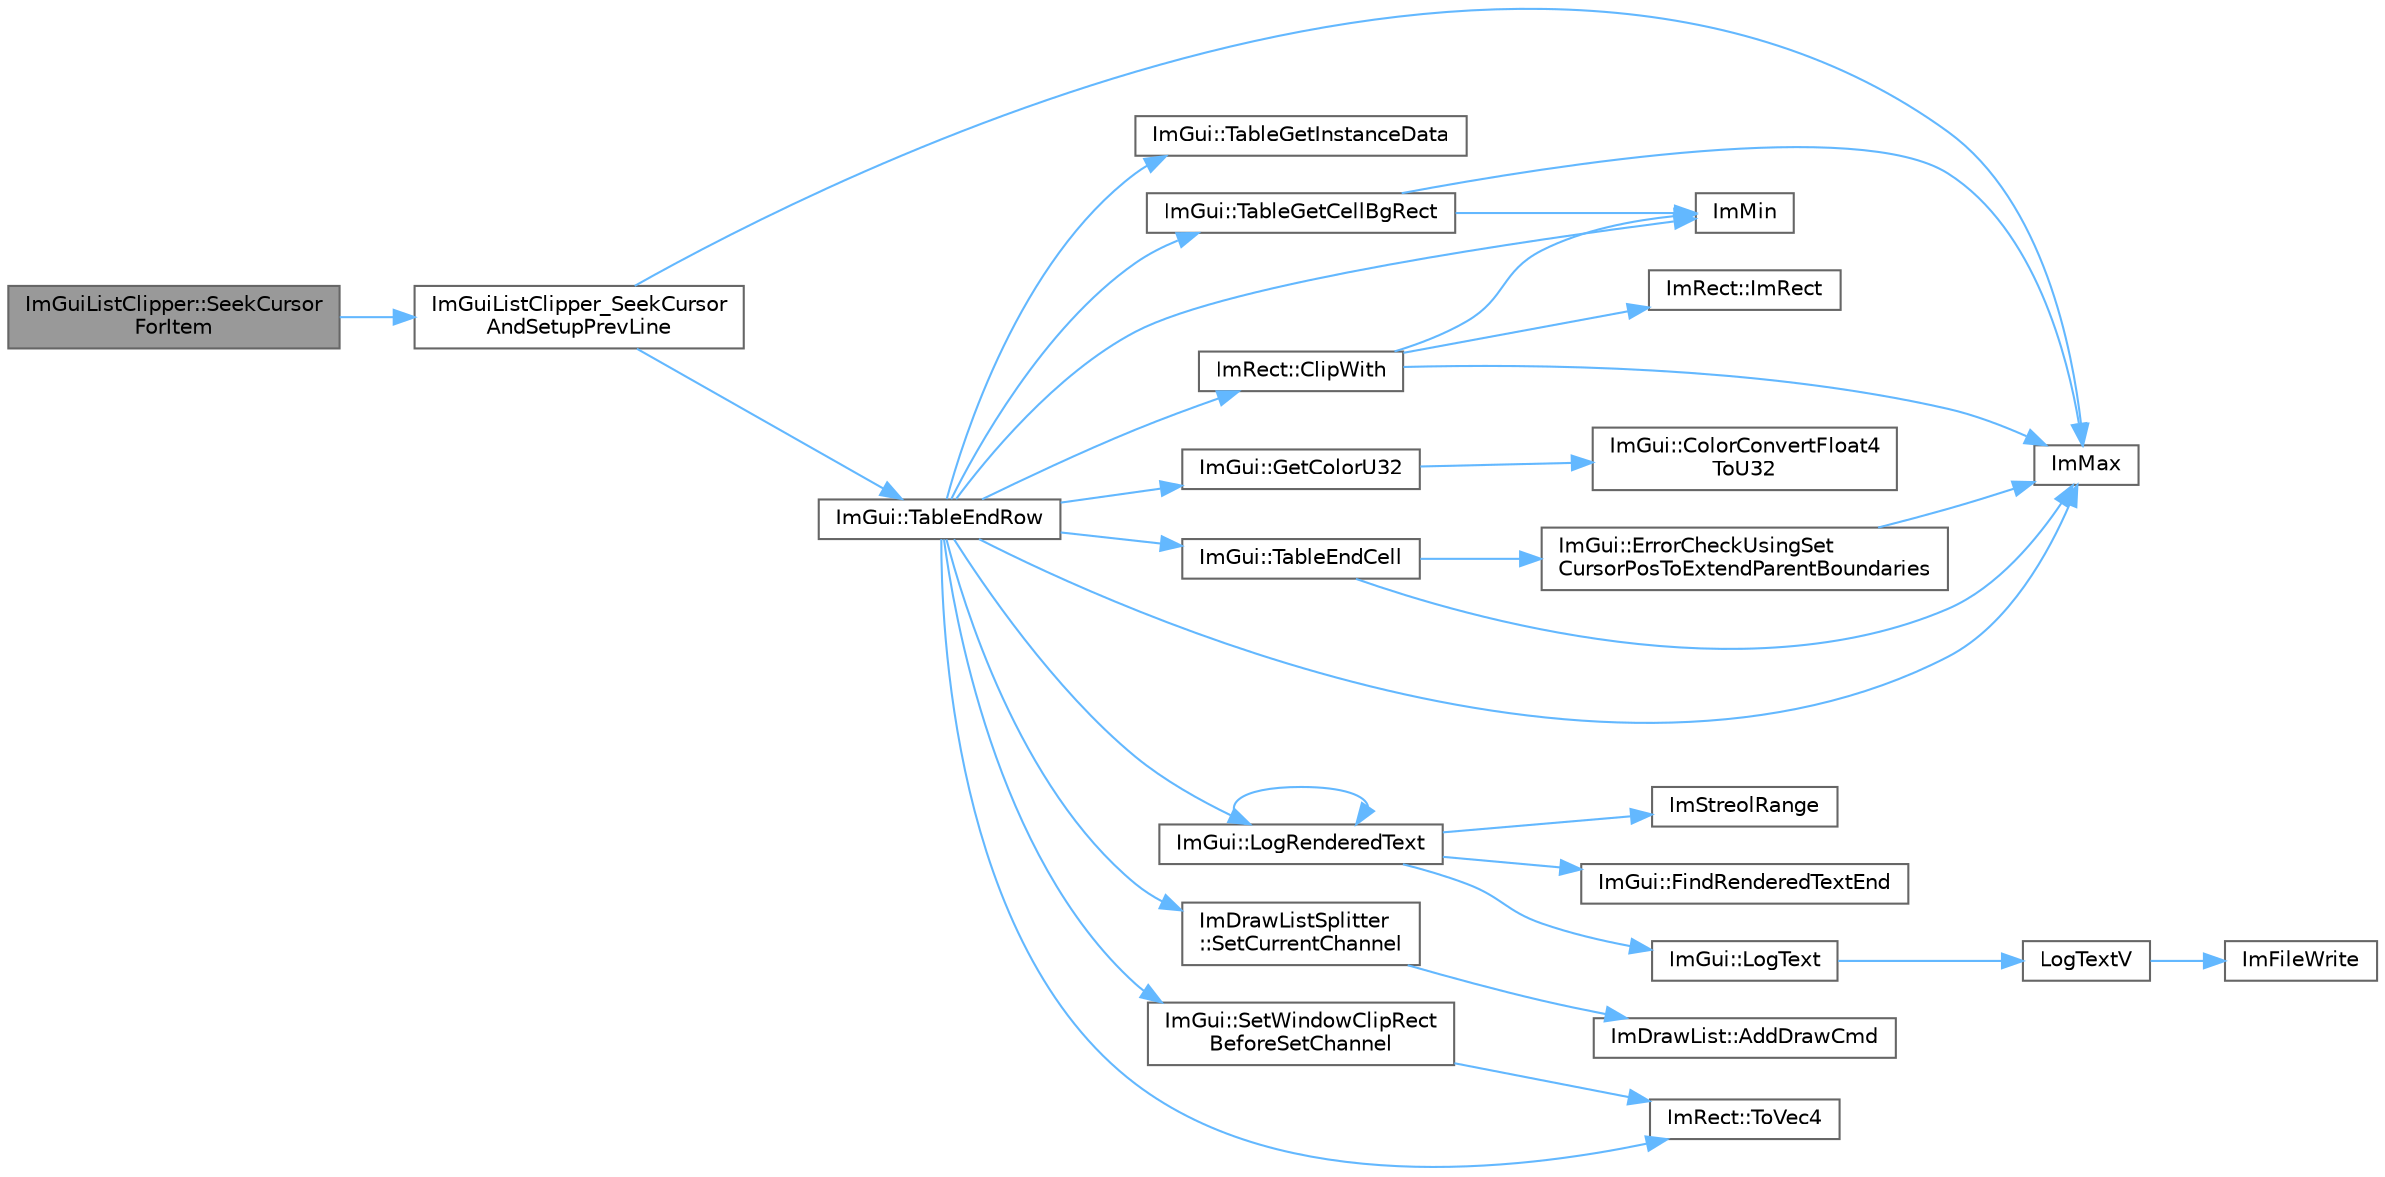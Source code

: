 digraph "ImGuiListClipper::SeekCursorForItem"
{
 // LATEX_PDF_SIZE
  bgcolor="transparent";
  edge [fontname=Helvetica,fontsize=10,labelfontname=Helvetica,labelfontsize=10];
  node [fontname=Helvetica,fontsize=10,shape=box,height=0.2,width=0.4];
  rankdir="LR";
  Node1 [id="Node000001",label="ImGuiListClipper::SeekCursor\lForItem",height=0.2,width=0.4,color="gray40", fillcolor="grey60", style="filled", fontcolor="black",tooltip=" "];
  Node1 -> Node2 [id="edge32_Node000001_Node000002",color="steelblue1",style="solid",tooltip=" "];
  Node2 [id="Node000002",label="ImGuiListClipper_SeekCursor\lAndSetupPrevLine",height=0.2,width=0.4,color="grey40", fillcolor="white", style="filled",URL="$imgui_8cpp.html#a5b273684da3af4d7e23dfbf5cfde1497",tooltip=" "];
  Node2 -> Node3 [id="edge33_Node000002_Node000003",color="steelblue1",style="solid",tooltip=" "];
  Node3 [id="Node000003",label="ImMax",height=0.2,width=0.4,color="grey40", fillcolor="white", style="filled",URL="$imgui__internal_8h.html#a7667efd95147d0422f140917c71a9226",tooltip=" "];
  Node2 -> Node4 [id="edge34_Node000002_Node000004",color="steelblue1",style="solid",tooltip=" "];
  Node4 [id="Node000004",label="ImGui::TableEndRow",height=0.2,width=0.4,color="grey40", fillcolor="white", style="filled",URL="$namespace_im_gui.html#a6bc4ce6f7ff9f8268473f5e538a1181f",tooltip=" "];
  Node4 -> Node5 [id="edge35_Node000004_Node000005",color="steelblue1",style="solid",tooltip=" "];
  Node5 [id="Node000005",label="ImRect::ClipWith",height=0.2,width=0.4,color="grey40", fillcolor="white", style="filled",URL="$struct_im_rect.html#ac02d5cf6ce0358aea9ed9df43d368f3f",tooltip=" "];
  Node5 -> Node3 [id="edge36_Node000005_Node000003",color="steelblue1",style="solid",tooltip=" "];
  Node5 -> Node6 [id="edge37_Node000005_Node000006",color="steelblue1",style="solid",tooltip=" "];
  Node6 [id="Node000006",label="ImMin",height=0.2,width=0.4,color="grey40", fillcolor="white", style="filled",URL="$imgui__internal_8h.html#a7f9d7828066a9d61b5630adcdf4655d3",tooltip=" "];
  Node5 -> Node7 [id="edge38_Node000005_Node000007",color="steelblue1",style="solid",tooltip=" "];
  Node7 [id="Node000007",label="ImRect::ImRect",height=0.2,width=0.4,color="grey40", fillcolor="white", style="filled",URL="$struct_im_rect.html#a1e9548c8a334dfd32eaf4d399aa740e9",tooltip=" "];
  Node4 -> Node8 [id="edge39_Node000004_Node000008",color="steelblue1",style="solid",tooltip=" "];
  Node8 [id="Node000008",label="ImGui::GetColorU32",height=0.2,width=0.4,color="grey40", fillcolor="white", style="filled",URL="$namespace_im_gui.html#a0de2d9bd347d9866511eb8d014e62556",tooltip=" "];
  Node8 -> Node9 [id="edge40_Node000008_Node000009",color="steelblue1",style="solid",tooltip=" "];
  Node9 [id="Node000009",label="ImGui::ColorConvertFloat4\lToU32",height=0.2,width=0.4,color="grey40", fillcolor="white", style="filled",URL="$namespace_im_gui.html#abe2691de0b1a71c774ab24cc91564a94",tooltip=" "];
  Node4 -> Node3 [id="edge41_Node000004_Node000003",color="steelblue1",style="solid",tooltip=" "];
  Node4 -> Node6 [id="edge42_Node000004_Node000006",color="steelblue1",style="solid",tooltip=" "];
  Node4 -> Node10 [id="edge43_Node000004_Node000010",color="steelblue1",style="solid",tooltip=" "];
  Node10 [id="Node000010",label="ImGui::LogRenderedText",height=0.2,width=0.4,color="grey40", fillcolor="white", style="filled",URL="$namespace_im_gui.html#a7a0d62e33f2236ec2f789e24ca0fb56f",tooltip=" "];
  Node10 -> Node11 [id="edge44_Node000010_Node000011",color="steelblue1",style="solid",tooltip=" "];
  Node11 [id="Node000011",label="ImGui::FindRenderedTextEnd",height=0.2,width=0.4,color="grey40", fillcolor="white", style="filled",URL="$namespace_im_gui.html#a7671e1dbc803a31b06081b52a771d83f",tooltip=" "];
  Node10 -> Node12 [id="edge45_Node000010_Node000012",color="steelblue1",style="solid",tooltip=" "];
  Node12 [id="Node000012",label="ImStreolRange",height=0.2,width=0.4,color="grey40", fillcolor="white", style="filled",URL="$imgui_8cpp.html#a03518d9439506b890f4568f682835dba",tooltip=" "];
  Node10 -> Node10 [id="edge46_Node000010_Node000010",color="steelblue1",style="solid",tooltip=" "];
  Node10 -> Node13 [id="edge47_Node000010_Node000013",color="steelblue1",style="solid",tooltip=" "];
  Node13 [id="Node000013",label="ImGui::LogText",height=0.2,width=0.4,color="grey40", fillcolor="white", style="filled",URL="$namespace_im_gui.html#aa548475d8f771ab6524d73d900a41198",tooltip=" "];
  Node13 -> Node14 [id="edge48_Node000013_Node000014",color="steelblue1",style="solid",tooltip=" "];
  Node14 [id="Node000014",label="LogTextV",height=0.2,width=0.4,color="grey40", fillcolor="white", style="filled",URL="$imgui_8cpp.html#a5dea124c81c7ae6affc151441b0f4372",tooltip=" "];
  Node14 -> Node15 [id="edge49_Node000014_Node000015",color="steelblue1",style="solid",tooltip=" "];
  Node15 [id="Node000015",label="ImFileWrite",height=0.2,width=0.4,color="grey40", fillcolor="white", style="filled",URL="$imgui_8cpp.html#aab6460bf5ebaa4975159cf0cd4324820",tooltip=" "];
  Node4 -> Node16 [id="edge50_Node000004_Node000016",color="steelblue1",style="solid",tooltip=" "];
  Node16 [id="Node000016",label="ImDrawListSplitter\l::SetCurrentChannel",height=0.2,width=0.4,color="grey40", fillcolor="white", style="filled",URL="$struct_im_draw_list_splitter.html#ad3797b0755caa07f3d69a9e3566eb0e5",tooltip=" "];
  Node16 -> Node17 [id="edge51_Node000016_Node000017",color="steelblue1",style="solid",tooltip=" "];
  Node17 [id="Node000017",label="ImDrawList::AddDrawCmd",height=0.2,width=0.4,color="grey40", fillcolor="white", style="filled",URL="$struct_im_draw_list.html#a846714bb0321c6f1f908767abc8559e6",tooltip=" "];
  Node4 -> Node18 [id="edge52_Node000004_Node000018",color="steelblue1",style="solid",tooltip=" "];
  Node18 [id="Node000018",label="ImGui::SetWindowClipRect\lBeforeSetChannel",height=0.2,width=0.4,color="grey40", fillcolor="white", style="filled",URL="$namespace_im_gui.html#a2451c5a6301b6c1234efc8054b70980b",tooltip=" "];
  Node18 -> Node19 [id="edge53_Node000018_Node000019",color="steelblue1",style="solid",tooltip=" "];
  Node19 [id="Node000019",label="ImRect::ToVec4",height=0.2,width=0.4,color="grey40", fillcolor="white", style="filled",URL="$struct_im_rect.html#a2afeb24632fae3848977ff2772036200",tooltip=" "];
  Node4 -> Node20 [id="edge54_Node000004_Node000020",color="steelblue1",style="solid",tooltip=" "];
  Node20 [id="Node000020",label="ImGui::TableEndCell",height=0.2,width=0.4,color="grey40", fillcolor="white", style="filled",URL="$namespace_im_gui.html#ae2058909b56d7169e34a6cfefb1ac2f3",tooltip=" "];
  Node20 -> Node21 [id="edge55_Node000020_Node000021",color="steelblue1",style="solid",tooltip=" "];
  Node21 [id="Node000021",label="ImGui::ErrorCheckUsingSet\lCursorPosToExtendParentBoundaries",height=0.2,width=0.4,color="grey40", fillcolor="white", style="filled",URL="$namespace_im_gui.html#ad5832500c14abd9e76e376b82701385b",tooltip=" "];
  Node21 -> Node3 [id="edge56_Node000021_Node000003",color="steelblue1",style="solid",tooltip=" "];
  Node20 -> Node3 [id="edge57_Node000020_Node000003",color="steelblue1",style="solid",tooltip=" "];
  Node4 -> Node22 [id="edge58_Node000004_Node000022",color="steelblue1",style="solid",tooltip=" "];
  Node22 [id="Node000022",label="ImGui::TableGetCellBgRect",height=0.2,width=0.4,color="grey40", fillcolor="white", style="filled",URL="$namespace_im_gui.html#aa778a80828627fcd199784f4591a97d1",tooltip=" "];
  Node22 -> Node3 [id="edge59_Node000022_Node000003",color="steelblue1",style="solid",tooltip=" "];
  Node22 -> Node6 [id="edge60_Node000022_Node000006",color="steelblue1",style="solid",tooltip=" "];
  Node4 -> Node23 [id="edge61_Node000004_Node000023",color="steelblue1",style="solid",tooltip=" "];
  Node23 [id="Node000023",label="ImGui::TableGetInstanceData",height=0.2,width=0.4,color="grey40", fillcolor="white", style="filled",URL="$namespace_im_gui.html#aaf5b122b1f088db308b44508c240b05f",tooltip=" "];
  Node4 -> Node19 [id="edge62_Node000004_Node000019",color="steelblue1",style="solid",tooltip=" "];
}
